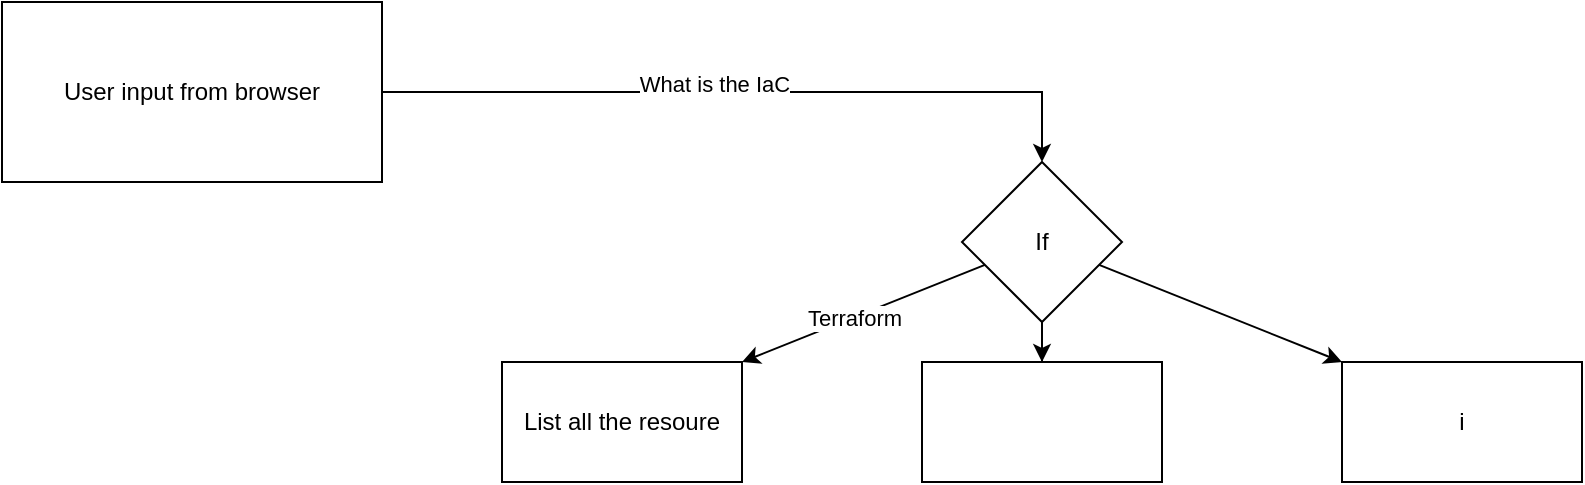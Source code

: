<mxfile version="26.0.14">
  <diagram name="Page-1" id="JIteSfPyZ_0T1WRYHiIJ">
    <mxGraphModel dx="1050" dy="611" grid="1" gridSize="10" guides="1" tooltips="1" connect="1" arrows="1" fold="1" page="1" pageScale="1" pageWidth="2336" pageHeight="1654" math="0" shadow="0">
      <root>
        <mxCell id="0" />
        <mxCell id="1" parent="0" />
        <mxCell id="1-vy-4LVXqRcQbgJfH0z-5" style="edgeStyle=orthogonalEdgeStyle;rounded=0;orthogonalLoop=1;jettySize=auto;html=1;entryX=0.5;entryY=0;entryDx=0;entryDy=0;" edge="1" parent="1" source="1-vy-4LVXqRcQbgJfH0z-1" target="1-vy-4LVXqRcQbgJfH0z-4">
          <mxGeometry relative="1" as="geometry" />
        </mxCell>
        <mxCell id="1-vy-4LVXqRcQbgJfH0z-9" value="What is the IaC" style="edgeLabel;html=1;align=center;verticalAlign=middle;resizable=0;points=[];" vertex="1" connectable="0" parent="1-vy-4LVXqRcQbgJfH0z-5">
          <mxGeometry x="-0.093" y="4" relative="1" as="geometry">
            <mxPoint as="offset" />
          </mxGeometry>
        </mxCell>
        <mxCell id="1-vy-4LVXqRcQbgJfH0z-1" value="User input from browser" style="rounded=0;whiteSpace=wrap;html=1;" vertex="1" parent="1">
          <mxGeometry x="20" y="70" width="190" height="90" as="geometry" />
        </mxCell>
        <mxCell id="1-vy-4LVXqRcQbgJfH0z-7" style="rounded=0;orthogonalLoop=1;jettySize=auto;html=1;entryX=1;entryY=0;entryDx=0;entryDy=0;" edge="1" parent="1" source="1-vy-4LVXqRcQbgJfH0z-4" target="1-vy-4LVXqRcQbgJfH0z-6">
          <mxGeometry relative="1" as="geometry">
            <mxPoint x="370" y="280" as="targetPoint" />
          </mxGeometry>
        </mxCell>
        <mxCell id="1-vy-4LVXqRcQbgJfH0z-8" value="Terraform" style="edgeLabel;html=1;align=center;verticalAlign=middle;resizable=0;points=[];" vertex="1" connectable="0" parent="1-vy-4LVXqRcQbgJfH0z-7">
          <mxGeometry x="0.088" relative="1" as="geometry">
            <mxPoint as="offset" />
          </mxGeometry>
        </mxCell>
        <mxCell id="1-vy-4LVXqRcQbgJfH0z-12" value="" style="edgeStyle=orthogonalEdgeStyle;rounded=0;orthogonalLoop=1;jettySize=auto;html=1;" edge="1" parent="1" source="1-vy-4LVXqRcQbgJfH0z-4" target="1-vy-4LVXqRcQbgJfH0z-10">
          <mxGeometry relative="1" as="geometry" />
        </mxCell>
        <mxCell id="1-vy-4LVXqRcQbgJfH0z-4" value="If" style="rhombus;whiteSpace=wrap;html=1;" vertex="1" parent="1">
          <mxGeometry x="500" y="150" width="80" height="80" as="geometry" />
        </mxCell>
        <mxCell id="1-vy-4LVXqRcQbgJfH0z-6" value="List all the resoure" style="rounded=0;whiteSpace=wrap;html=1;" vertex="1" parent="1">
          <mxGeometry x="270" y="250" width="120" height="60" as="geometry" />
        </mxCell>
        <mxCell id="1-vy-4LVXqRcQbgJfH0z-10" value="" style="rounded=0;whiteSpace=wrap;html=1;" vertex="1" parent="1">
          <mxGeometry x="480" y="250" width="120" height="60" as="geometry" />
        </mxCell>
        <mxCell id="1-vy-4LVXqRcQbgJfH0z-11" value="i" style="rounded=0;whiteSpace=wrap;html=1;" vertex="1" parent="1">
          <mxGeometry x="690" y="250" width="120" height="60" as="geometry" />
        </mxCell>
        <mxCell id="1-vy-4LVXqRcQbgJfH0z-13" style="rounded=0;orthogonalLoop=1;jettySize=auto;html=1;entryX=0;entryY=0;entryDx=0;entryDy=0;" edge="1" parent="1" source="1-vy-4LVXqRcQbgJfH0z-4" target="1-vy-4LVXqRcQbgJfH0z-11">
          <mxGeometry relative="1" as="geometry" />
        </mxCell>
      </root>
    </mxGraphModel>
  </diagram>
</mxfile>
